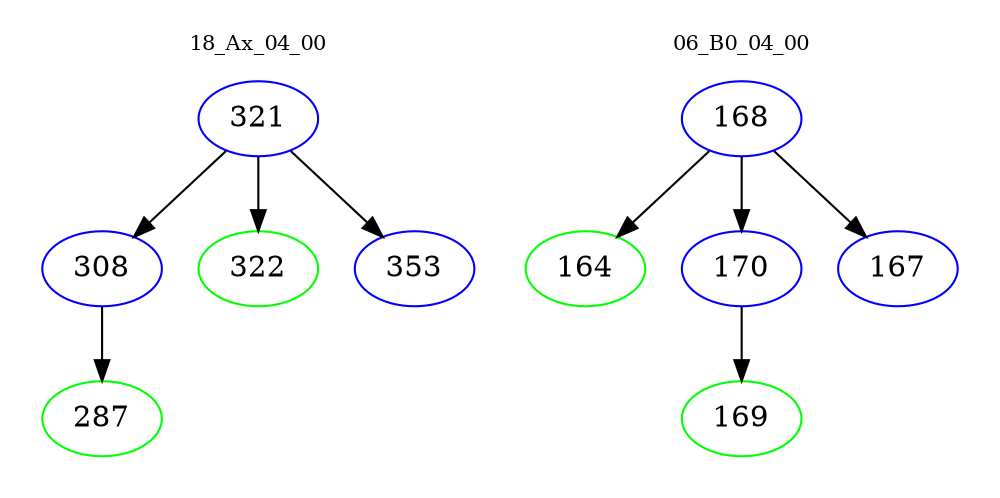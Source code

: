 digraph{
subgraph cluster_0 {
color = white
label = "18_Ax_04_00";
fontsize=10;
T0_321 [label="321", color="blue"]
T0_321 -> T0_308 [color="black"]
T0_308 [label="308", color="blue"]
T0_308 -> T0_287 [color="black"]
T0_287 [label="287", color="green"]
T0_321 -> T0_322 [color="black"]
T0_322 [label="322", color="green"]
T0_321 -> T0_353 [color="black"]
T0_353 [label="353", color="blue"]
}
subgraph cluster_1 {
color = white
label = "06_B0_04_00";
fontsize=10;
T1_168 [label="168", color="blue"]
T1_168 -> T1_164 [color="black"]
T1_164 [label="164", color="green"]
T1_168 -> T1_170 [color="black"]
T1_170 [label="170", color="blue"]
T1_170 -> T1_169 [color="black"]
T1_169 [label="169", color="green"]
T1_168 -> T1_167 [color="black"]
T1_167 [label="167", color="blue"]
}
}
